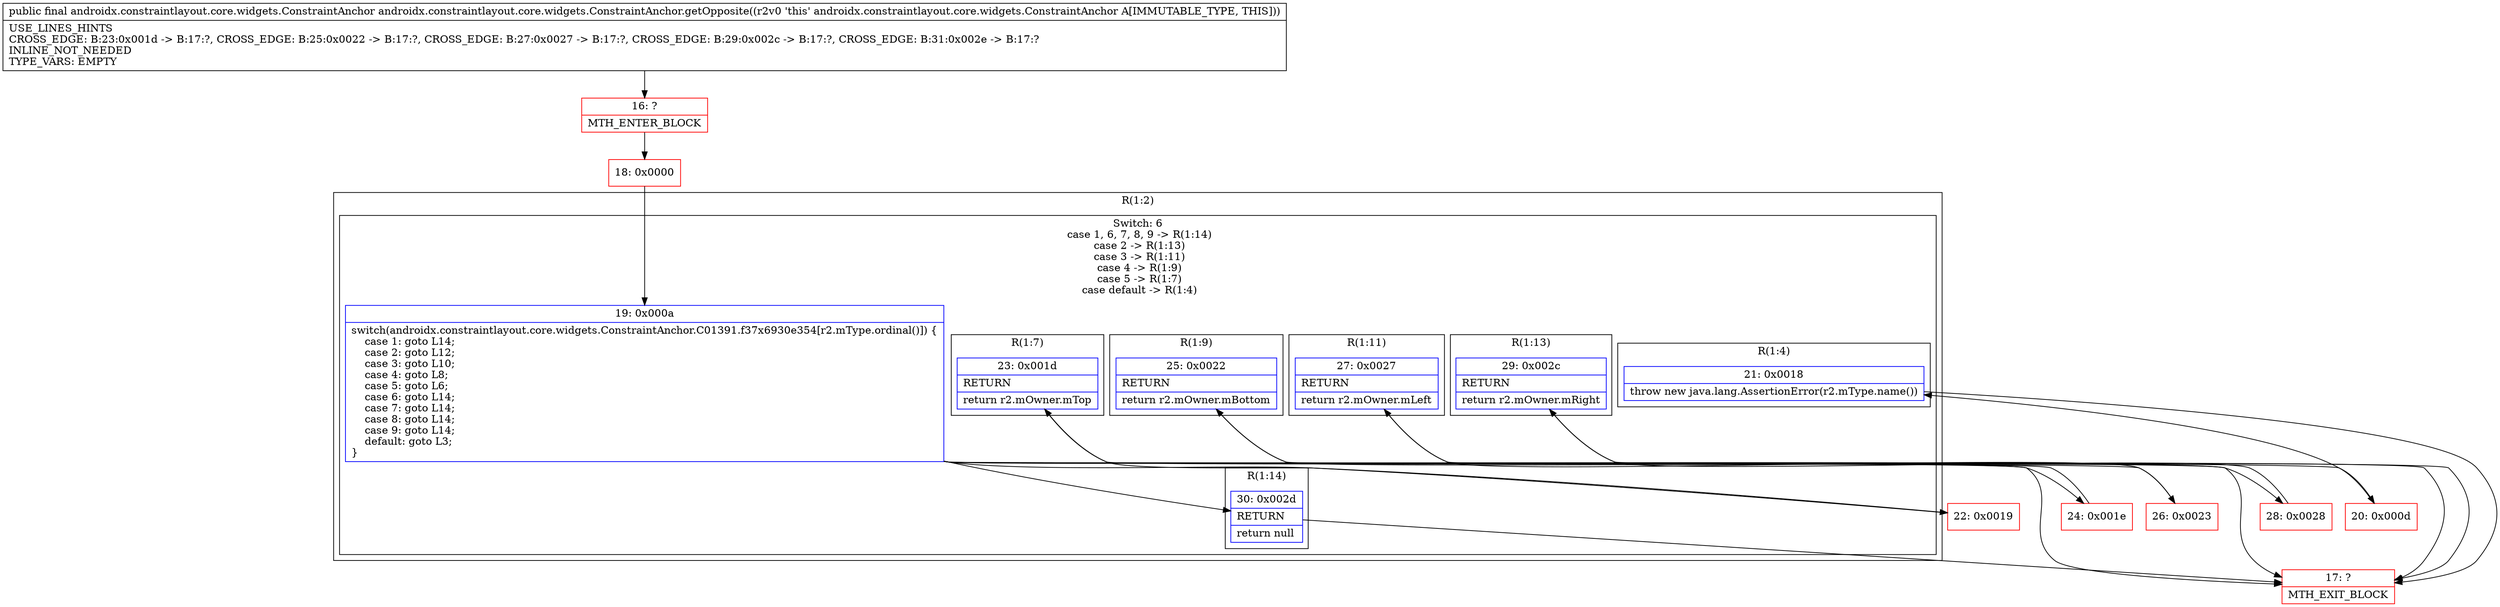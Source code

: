 digraph "CFG forandroidx.constraintlayout.core.widgets.ConstraintAnchor.getOpposite()Landroidx\/constraintlayout\/core\/widgets\/ConstraintAnchor;" {
subgraph cluster_Region_1214682788 {
label = "R(1:2)";
node [shape=record,color=blue];
subgraph cluster_SwitchRegion_1411637339 {
label = "Switch: 6
 case 1, 6, 7, 8, 9 -> R(1:14)
 case 2 -> R(1:13)
 case 3 -> R(1:11)
 case 4 -> R(1:9)
 case 5 -> R(1:7)
 case default -> R(1:4)";
node [shape=record,color=blue];
Node_19 [shape=record,label="{19\:\ 0x000a|switch(androidx.constraintlayout.core.widgets.ConstraintAnchor.C01391.f37x6930e354[r2.mType.ordinal()]) \{\l    case 1: goto L14;\l    case 2: goto L12;\l    case 3: goto L10;\l    case 4: goto L8;\l    case 5: goto L6;\l    case 6: goto L14;\l    case 7: goto L14;\l    case 8: goto L14;\l    case 9: goto L14;\l    default: goto L3;\l\}\l}"];
subgraph cluster_Region_328582331 {
label = "R(1:14)";
node [shape=record,color=blue];
Node_30 [shape=record,label="{30\:\ 0x002d|RETURN\l|return null\l}"];
}
subgraph cluster_Region_1927851245 {
label = "R(1:13)";
node [shape=record,color=blue];
Node_29 [shape=record,label="{29\:\ 0x002c|RETURN\l|return r2.mOwner.mRight\l}"];
}
subgraph cluster_Region_239589282 {
label = "R(1:11)";
node [shape=record,color=blue];
Node_27 [shape=record,label="{27\:\ 0x0027|RETURN\l|return r2.mOwner.mLeft\l}"];
}
subgraph cluster_Region_1169022729 {
label = "R(1:9)";
node [shape=record,color=blue];
Node_25 [shape=record,label="{25\:\ 0x0022|RETURN\l|return r2.mOwner.mBottom\l}"];
}
subgraph cluster_Region_2023783195 {
label = "R(1:7)";
node [shape=record,color=blue];
Node_23 [shape=record,label="{23\:\ 0x001d|RETURN\l|return r2.mOwner.mTop\l}"];
}
subgraph cluster_Region_1335373606 {
label = "R(1:4)";
node [shape=record,color=blue];
Node_21 [shape=record,label="{21\:\ 0x0018|throw new java.lang.AssertionError(r2.mType.name())\l}"];
}
}
}
Node_16 [shape=record,color=red,label="{16\:\ ?|MTH_ENTER_BLOCK\l}"];
Node_18 [shape=record,color=red,label="{18\:\ 0x0000}"];
Node_20 [shape=record,color=red,label="{20\:\ 0x000d}"];
Node_17 [shape=record,color=red,label="{17\:\ ?|MTH_EXIT_BLOCK\l}"];
Node_22 [shape=record,color=red,label="{22\:\ 0x0019}"];
Node_24 [shape=record,color=red,label="{24\:\ 0x001e}"];
Node_26 [shape=record,color=red,label="{26\:\ 0x0023}"];
Node_28 [shape=record,color=red,label="{28\:\ 0x0028}"];
MethodNode[shape=record,label="{public final androidx.constraintlayout.core.widgets.ConstraintAnchor androidx.constraintlayout.core.widgets.ConstraintAnchor.getOpposite((r2v0 'this' androidx.constraintlayout.core.widgets.ConstraintAnchor A[IMMUTABLE_TYPE, THIS]))  | USE_LINES_HINTS\lCROSS_EDGE: B:23:0x001d \-\> B:17:?, CROSS_EDGE: B:25:0x0022 \-\> B:17:?, CROSS_EDGE: B:27:0x0027 \-\> B:17:?, CROSS_EDGE: B:29:0x002c \-\> B:17:?, CROSS_EDGE: B:31:0x002e \-\> B:17:?\lINLINE_NOT_NEEDED\lTYPE_VARS: EMPTY\l}"];
MethodNode -> Node_16;Node_19 -> Node_20;
Node_19 -> Node_22;
Node_19 -> Node_24;
Node_19 -> Node_26;
Node_19 -> Node_28;
Node_19 -> Node_30;
Node_30 -> Node_17;
Node_29 -> Node_17;
Node_27 -> Node_17;
Node_25 -> Node_17;
Node_23 -> Node_17;
Node_21 -> Node_17;
Node_16 -> Node_18;
Node_18 -> Node_19;
Node_20 -> Node_21;
Node_22 -> Node_23;
Node_24 -> Node_25;
Node_26 -> Node_27;
Node_28 -> Node_29;
}

